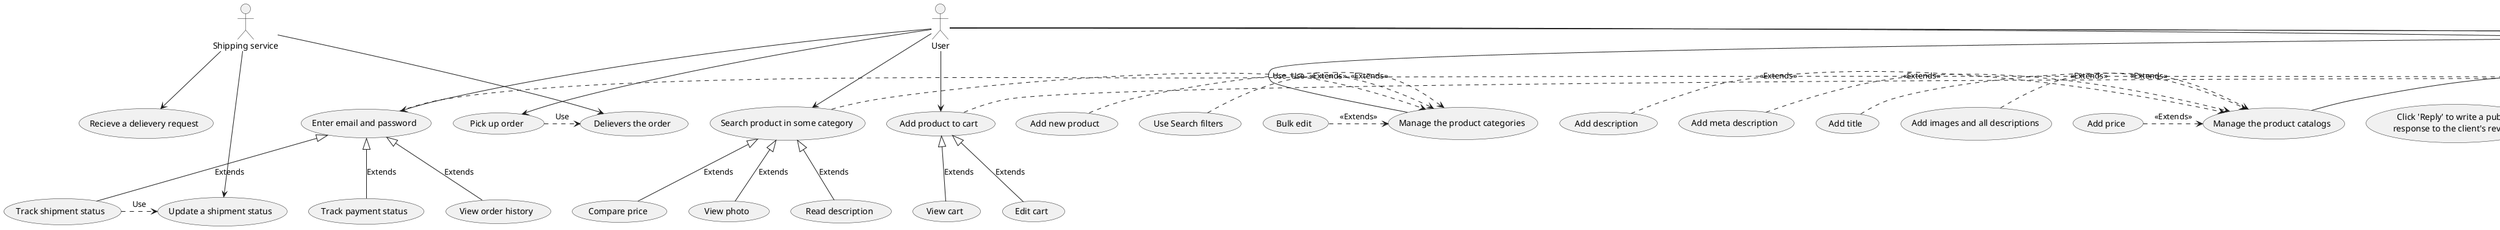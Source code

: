 @startuml
:User: as us
us --> (Create user account)
us --> (Enter email and password)
us --> (Search product in some category)
us --> (Add product to cart)
us --> (Submit order)
us --> (Pick up order)
us --> (Write a review)

(Enter email and password) <|-- (View order history) : Extends
(Enter email and password) <|-- (Track shipment status) : Extends
(Enter email and password) <|-- (Track payment status) : Extends

(Enter email and password) .> (Create user account) : Use

(Search product in some category) <|-- (View photo) : Extends
(Search product in some category) <|-- (Read description) : Extends
(Search product in some category) <|-- (Compare price) : Extends

(Add product to cart) <|-- (View cart) : Extends
(Add product to cart) <|-- (Edit cart) : Extends

(Submit order) .> (Create user account) : Use

(Submit order) <|-- (Make payment) : Extends
(Submit order) <|-- (Change address) : Extends
(Submit order) <|-- (Choose address) : Extends
(Submit order) <|-- (Choose payment method) : Extends

:Shipping service: as sh
sh --> (Delievers the order)
sh --> (Recieve a delievery request)
sh --> (Update a shipment status)

(Pick up order) .> (Delievers the order) : Use
(Track shipment status)  .> (Update a shipment status) : Use


actor Shop
actor "Payment service" as PaymentService
    
    usecase "Log in to admin page\nwith email and password" as Login
    
    usecase "Manage the product categories" as ManageCategories
    usecase "Add new product" as AddProduct
    usecase "Use Search filters" as UseSearchFilters
    usecase "Bulk edit" as BulkEdit
    
    usecase "Manage the product catalogs" as ManageCatalogs
    usecase "Add title" as AddTitle
    usecase "Add images and all descriptions" as AddImages
    usecase "Add price" as AddPrice
    usecase "Add description" as AddDescription
    usecase "Add meta description" as AddMeta
    
    usecase "Go to the 'Products' page, find an item,\nand edit stock_quantity" as EditStock
    
    usecase "Manage client accounts" as ManageClients
    usecase "View order history" as ViewHistory
    usecase "Edit client's profile like\nphone number or address" as EditProfile
    
    usecase "Can view and respond to client feedback" as ManageFeedback
    usecase "Go to the 'Feedback' or\n'Reviews' section" as GoToFeedback
    usecase "Click 'Reply' to write a public\nresponse to the client's review" as ReplyToReview
    
    usecase "Manage payment information" as ManagePayments
    usecase "See the payment and it's status" as SeePaymentStatus
    usecase "Open a 'Cancelled' order or\nconfirm 'Refund'" as ConfirmRefund
    
    usecase "See 'Orders' page" as SeeOrders
    usecase "Use search filters (paid,\nshipped, cancelled, unfulfilled etc.)" as FilterOrders
    usecase "Create an order manually" as CreateManualOrder
    usecase "Export a CSV of orders" as ExportOrders
    usecase "Search for an order by\nClient name, Order ID, etc." as SearchOrder
    
    usecase "Process orders and update status" as ProcessOrders
    usecase "Verify payment status" as VerifyPayment
    usecase "Verify shipping address" as VerifyAddress
    usecase "Add a tracking number" as AddTracking
    
    usecase "Cancel an order" as CancelOrder
    
    usecase "Can process a payment" as ProcessPayment
    usecase "Can issue a refund" as IssueRefund
    usecase "Can verify a payment method" as VerifyMethod

    
Shop -- Login
Shop -- ManageCategories
Shop -- ManageCatalogs
Shop -- ManageClients
Shop -- ManageFeedback
Shop -- ManagePayments
Shop -- EditStock
Shop -- ProcessOrders
Shop -- CancelOrder
Shop -- SeeOrders

PaymentService -- ProcessPayment
PaymentService -- IssueRefund
PaymentService -- VerifyMethod

AddProduct .> ManageCategories : <<Extends>>
UseSearchFilters .> ManageCategories : <<Extends>>
BulkEdit .> ManageCategories : <<Extends>>

AddTitle .> ManageCatalogs : <<Extends>>
AddImages .> ManageCatalogs : <<Extends>>
AddPrice .> ManageCatalogs : <<Extends>>
AddDescription .> ManageCatalogs : <<Extends>>
AddMeta .> ManageCatalogs : <<Extends>>

ViewHistory .> ManageClients : <<Extends>>
EditProfile .> ManageClients : <<Extends>>

GoToFeedback .> ManageFeedback : <<Extends>>
ReplyToReview .> ManageFeedback : <<Extends>>

SeePaymentStatus .> ManagePayments : <<Extends>>
ConfirmRefund .> ManagePayments : <<Extends>>

VerifyPayment .> ProcessOrders : <<Extends>>
VerifyAddress .> ProcessOrders : <<Extends>>
AddTracking .> ProcessOrders : <<Extends>>

FilterOrders .> SeeOrders : <<Extends>>
CreateManualOrder .> SeeOrders : <<Extends>>
ExportOrders .> SeeOrders : <<Extends>>
SearchOrder .> SeeOrders : <<Extends>>

ManageClients ..> VerifyMethod : <<Use>>
ManagePayments ..> IssueRefund : <<Use>>
ProcessOrders ..> ProcessPayment : <<Use>>
SeeOrders ..> ProcessPayment : <<Use>>

(Create user account) .> ManageClients : Use
(Search product in some category) .> ManageCategories : Use
(Add product to cart) .> ManageClients : Use
ManageFeedback .>  (Write a review) : Use
ProcessOrders .> (Submit order) : Use
@enduml